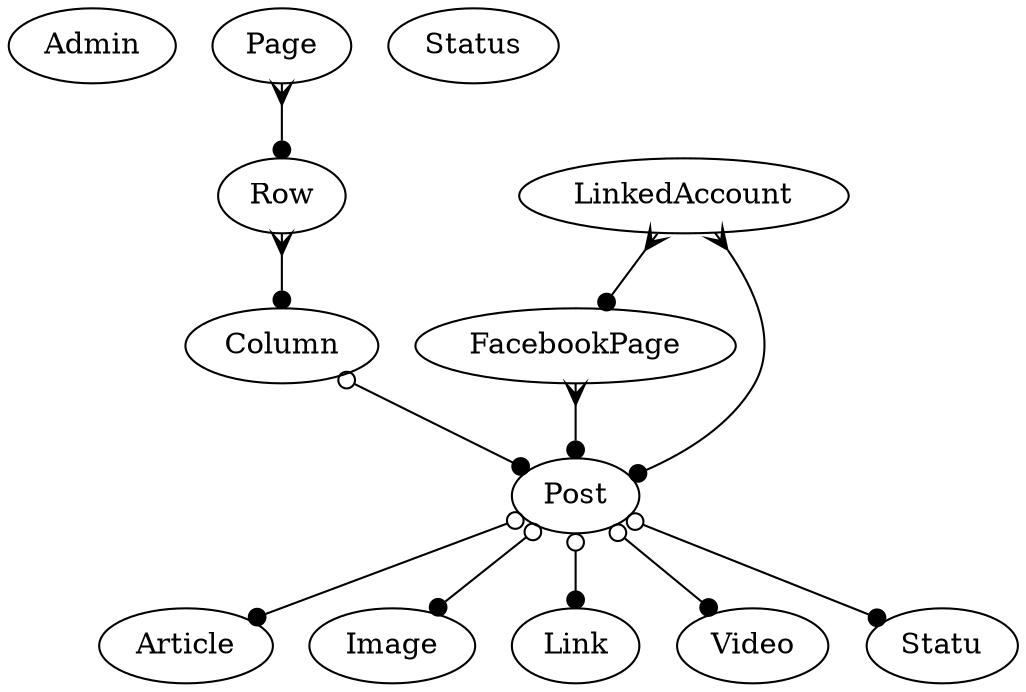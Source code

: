 digraph models_diagram {
	graph[overlap=false, splines=true]
	"Admin" []
	"Article" []
	"Column" []
	"FacebookPage" []
	"Image" []
	"Link" []
	"LinkedAccount" []
	"Page" []
	"Post" []
	"Row" []
	"Status" []
	"Video" []
	"Column" -> "Post" [arrowtail=odot, arrowhead=dot, dir=both]
	"FacebookPage" -> "Post" [arrowtail=crow, arrowhead=dot, dir=both]
	"LinkedAccount" -> "Post" [arrowtail=crow, arrowhead=dot, dir=both]
	"LinkedAccount" -> "FacebookPage" [arrowtail=crow, arrowhead=dot, dir=both]
	"Page" -> "Row" [arrowtail=crow, arrowhead=dot, dir=both]
	"Post" -> "Statu" [arrowtail=odot, arrowhead=dot, dir=both]
	"Post" -> "Link" [arrowtail=odot, arrowhead=dot, dir=both]
	"Post" -> "Video" [arrowtail=odot, arrowhead=dot, dir=both]
	"Post" -> "Image" [arrowtail=odot, arrowhead=dot, dir=both]
	"Post" -> "Article" [arrowtail=odot, arrowhead=dot, dir=both]
	"Row" -> "Column" [arrowtail=crow, arrowhead=dot, dir=both]
}
